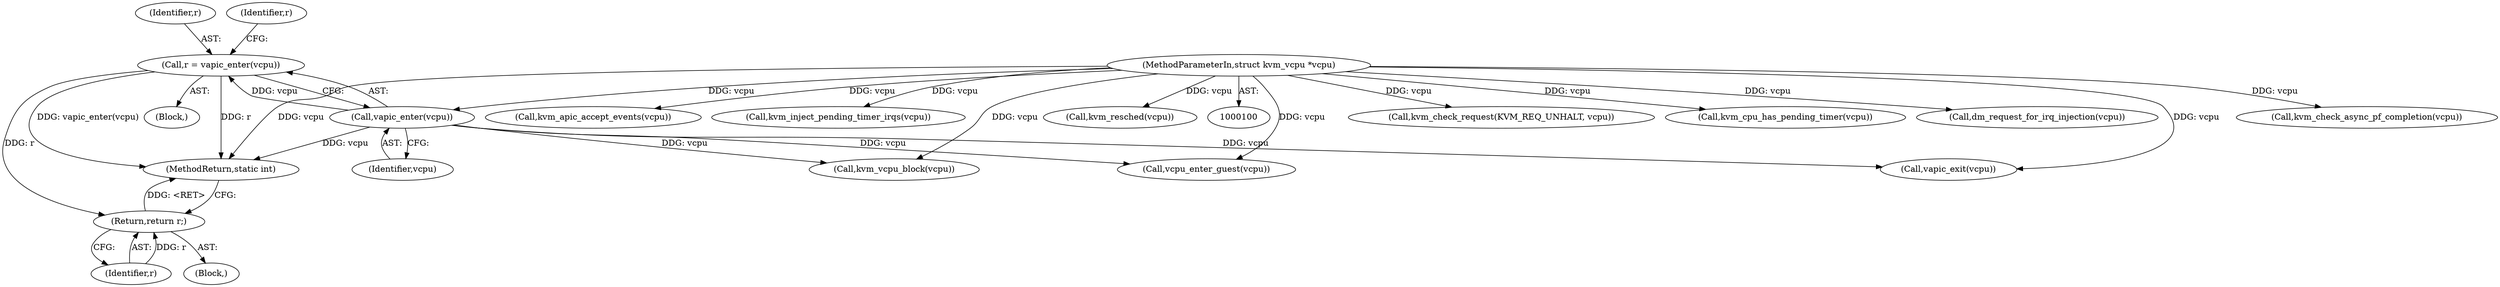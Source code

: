digraph "1_linux_fda4e2e85589191b123d31cdc21fd33ee70f50fd_2@del" {
"1000119" [label="(Call,r = vapic_enter(vcpu))"];
"1000121" [label="(Call,vapic_enter(vcpu))"];
"1000101" [label="(MethodParameterIn,struct kvm_vcpu *vcpu)"];
"1000134" [label="(Return,return r;)"];
"1000187" [label="(Call,kvm_check_request(KVM_REQ_UNHALT, vcpu))"];
"1000122" [label="(Identifier,vcpu)"];
"1000163" [label="(Call,vcpu_enter_guest(vcpu))"];
"1000248" [label="(Call,kvm_cpu_has_pending_timer(vcpu))"];
"1000253" [label="(Call,dm_request_for_irq_injection(vcpu))"];
"1000102" [label="(Block,)"];
"1000121" [label="(Call,vapic_enter(vcpu))"];
"1000330" [label="(MethodReturn,static int)"];
"1000135" [label="(Identifier,r)"];
"1000134" [label="(Return,return r;)"];
"1000119" [label="(Call,r = vapic_enter(vcpu))"];
"1000273" [label="(Call,kvm_check_async_pf_completion(vcpu))"];
"1000120" [label="(Identifier,r)"];
"1000191" [label="(Call,kvm_apic_accept_events(vcpu))"];
"1000326" [label="(Call,vapic_exit(vcpu))"];
"1000101" [label="(MethodParameterIn,struct kvm_vcpu *vcpu)"];
"1000250" [label="(Call,kvm_inject_pending_timer_irqs(vcpu))"];
"1000125" [label="(Block,)"];
"1000124" [label="(Identifier,r)"];
"1000175" [label="(Call,kvm_vcpu_block(vcpu))"];
"1000307" [label="(Call,kvm_resched(vcpu))"];
"1000119" -> "1000102"  [label="AST: "];
"1000119" -> "1000121"  [label="CFG: "];
"1000120" -> "1000119"  [label="AST: "];
"1000121" -> "1000119"  [label="AST: "];
"1000124" -> "1000119"  [label="CFG: "];
"1000119" -> "1000330"  [label="DDG: vapic_enter(vcpu)"];
"1000119" -> "1000330"  [label="DDG: r"];
"1000121" -> "1000119"  [label="DDG: vcpu"];
"1000119" -> "1000134"  [label="DDG: r"];
"1000121" -> "1000122"  [label="CFG: "];
"1000122" -> "1000121"  [label="AST: "];
"1000121" -> "1000330"  [label="DDG: vcpu"];
"1000101" -> "1000121"  [label="DDG: vcpu"];
"1000121" -> "1000163"  [label="DDG: vcpu"];
"1000121" -> "1000175"  [label="DDG: vcpu"];
"1000121" -> "1000326"  [label="DDG: vcpu"];
"1000101" -> "1000100"  [label="AST: "];
"1000101" -> "1000330"  [label="DDG: vcpu"];
"1000101" -> "1000163"  [label="DDG: vcpu"];
"1000101" -> "1000175"  [label="DDG: vcpu"];
"1000101" -> "1000187"  [label="DDG: vcpu"];
"1000101" -> "1000191"  [label="DDG: vcpu"];
"1000101" -> "1000248"  [label="DDG: vcpu"];
"1000101" -> "1000250"  [label="DDG: vcpu"];
"1000101" -> "1000253"  [label="DDG: vcpu"];
"1000101" -> "1000273"  [label="DDG: vcpu"];
"1000101" -> "1000307"  [label="DDG: vcpu"];
"1000101" -> "1000326"  [label="DDG: vcpu"];
"1000134" -> "1000125"  [label="AST: "];
"1000134" -> "1000135"  [label="CFG: "];
"1000135" -> "1000134"  [label="AST: "];
"1000330" -> "1000134"  [label="CFG: "];
"1000134" -> "1000330"  [label="DDG: <RET>"];
"1000135" -> "1000134"  [label="DDG: r"];
}
